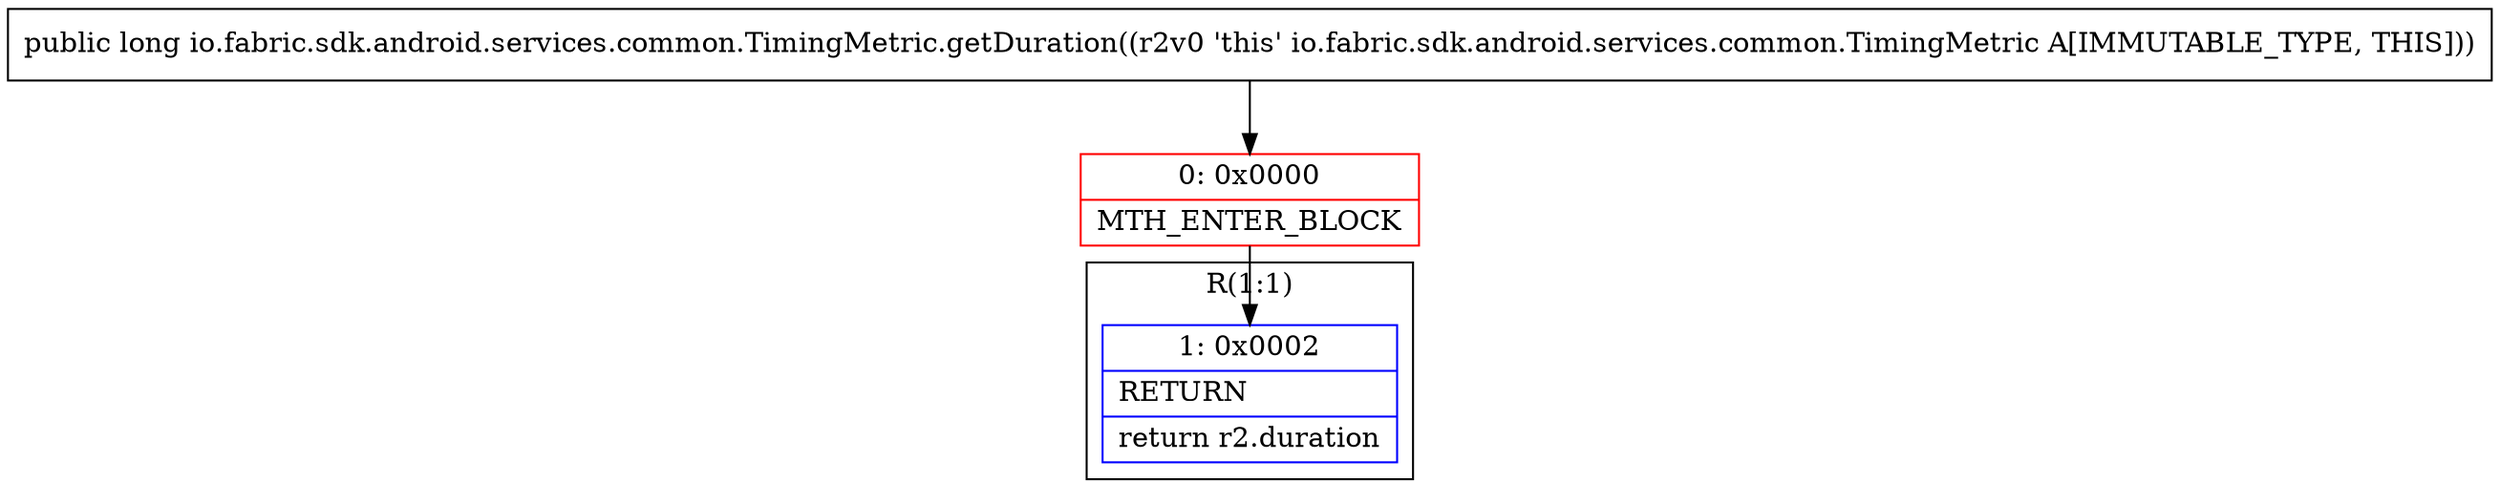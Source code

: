 digraph "CFG forio.fabric.sdk.android.services.common.TimingMetric.getDuration()J" {
subgraph cluster_Region_300197068 {
label = "R(1:1)";
node [shape=record,color=blue];
Node_1 [shape=record,label="{1\:\ 0x0002|RETURN\l|return r2.duration\l}"];
}
Node_0 [shape=record,color=red,label="{0\:\ 0x0000|MTH_ENTER_BLOCK\l}"];
MethodNode[shape=record,label="{public long io.fabric.sdk.android.services.common.TimingMetric.getDuration((r2v0 'this' io.fabric.sdk.android.services.common.TimingMetric A[IMMUTABLE_TYPE, THIS])) }"];
MethodNode -> Node_0;
Node_0 -> Node_1;
}

